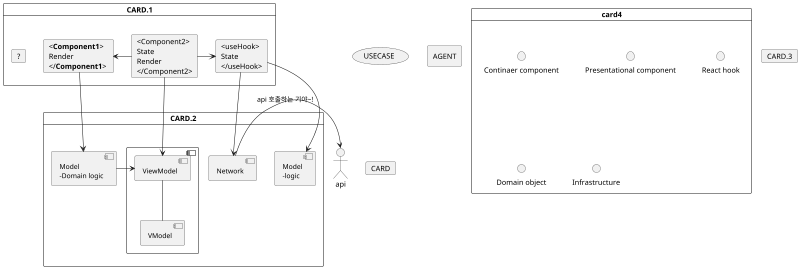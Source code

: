 ' card, component를 활용
@startuml
usecase USECASE
agent AGENT
card CARD


' point: agent로는 group을 할 수 없다. 
' point: component 보다는 car로 group을 하는게 더 보기 좋음
card CARD.1{
' component C.1{
  card Component1 [ 
    <**Component1**>
    Render
    </**Component1**> 
  ] 
  card Component2 [
    <Component2>
    State
    Render
    </Component2>
  ]
  card useHook [
    <useHook>
    State
    </useHook>
  ]
  ' piont: 이름을 적지 않았을때 
  card comp4 [
    ?
  ]
}

' point: .을 사용해도 됨
card CARD.2{
  component ModelDomainLogic [
    Model
    -Domain logic
  ]

  ' point: component에 이름을 주지 않음
  component {
    component ViewModel[
      ViewModel
    ]
    component VModel[
      VModel
    ]
  }

  component ModelLogic [
    Model
    -logic
  ]
  component Fetcher [
    Network
  ] 
}

card CARD.3{
  component Fetcher [
    **Fetcher**
    Network
  ]
}


card card4 {
  () "Continaer component" as info1
  () "Presentational component" as info2
  () "React hook" as info3
  () "Domain object" as info4
  () "Infrastructure" as info5
}

[Component1] <- [Component2]
[Component1] -> [ModelDomainLogic]
[Component2] -> [useHook]
[Component2] -> [ViewModel]
[useHook] -down-> [ModelLogic]
[useHook] -down-> [Fetcher]

[ModelDomainLogic]->[ViewModel]
' point: 화살표 붙이지 않음
[ViewModel] -down- [VModel]
' point: 동그라미에 label
' piont: ":" 뒤에 문구로 화살표 라인위에 comment 작성 가증
[Fetcher] -> api :api 호출하는 기야~!



' setting skinparam
'point: width를 설정 할 수 있음
scale 800 width

'point: skinparam
' skinparam backgroundColor #AAFFFF
skinparam card {
}
skinparam component {
  FontSize 13
  ' BorderColor<<ModelDomainLogic>> #FF6655
  ' BackgroundColor<<ModelDomainLogic>> Red
  ' FontName Courier
  ' BorderColor black
  ' BackgroundColor gold
  ' ArrowFontName Impact
  ' ArrowColor #FF6655
  ' ArrowFontColor #777777
}
' skinparam component {
'   backgroundcolor YellowGreen
'   bordercolor red
'   ' Padding 300
'   ' Margin 200
'   ' nodesep 100
'   ' ranksep 100
' }
skinparam {
  ' nodesep 30
  ' ranksep 100
  ' rankdir TD
  ' align center
}
' skinparam 설명
'   - nodesep: 요소 사이의 수평 간격을 설정합니다. 기본값은 40입니다.
'   - ranksep: 요소 사이의 수직 간격을 설정합니다. 기본값은 50입니다.

@enduml



' 대각선 화살표 
' 요소 위치
' DEPLOYMENT에 elemets가 정리 되어 있음